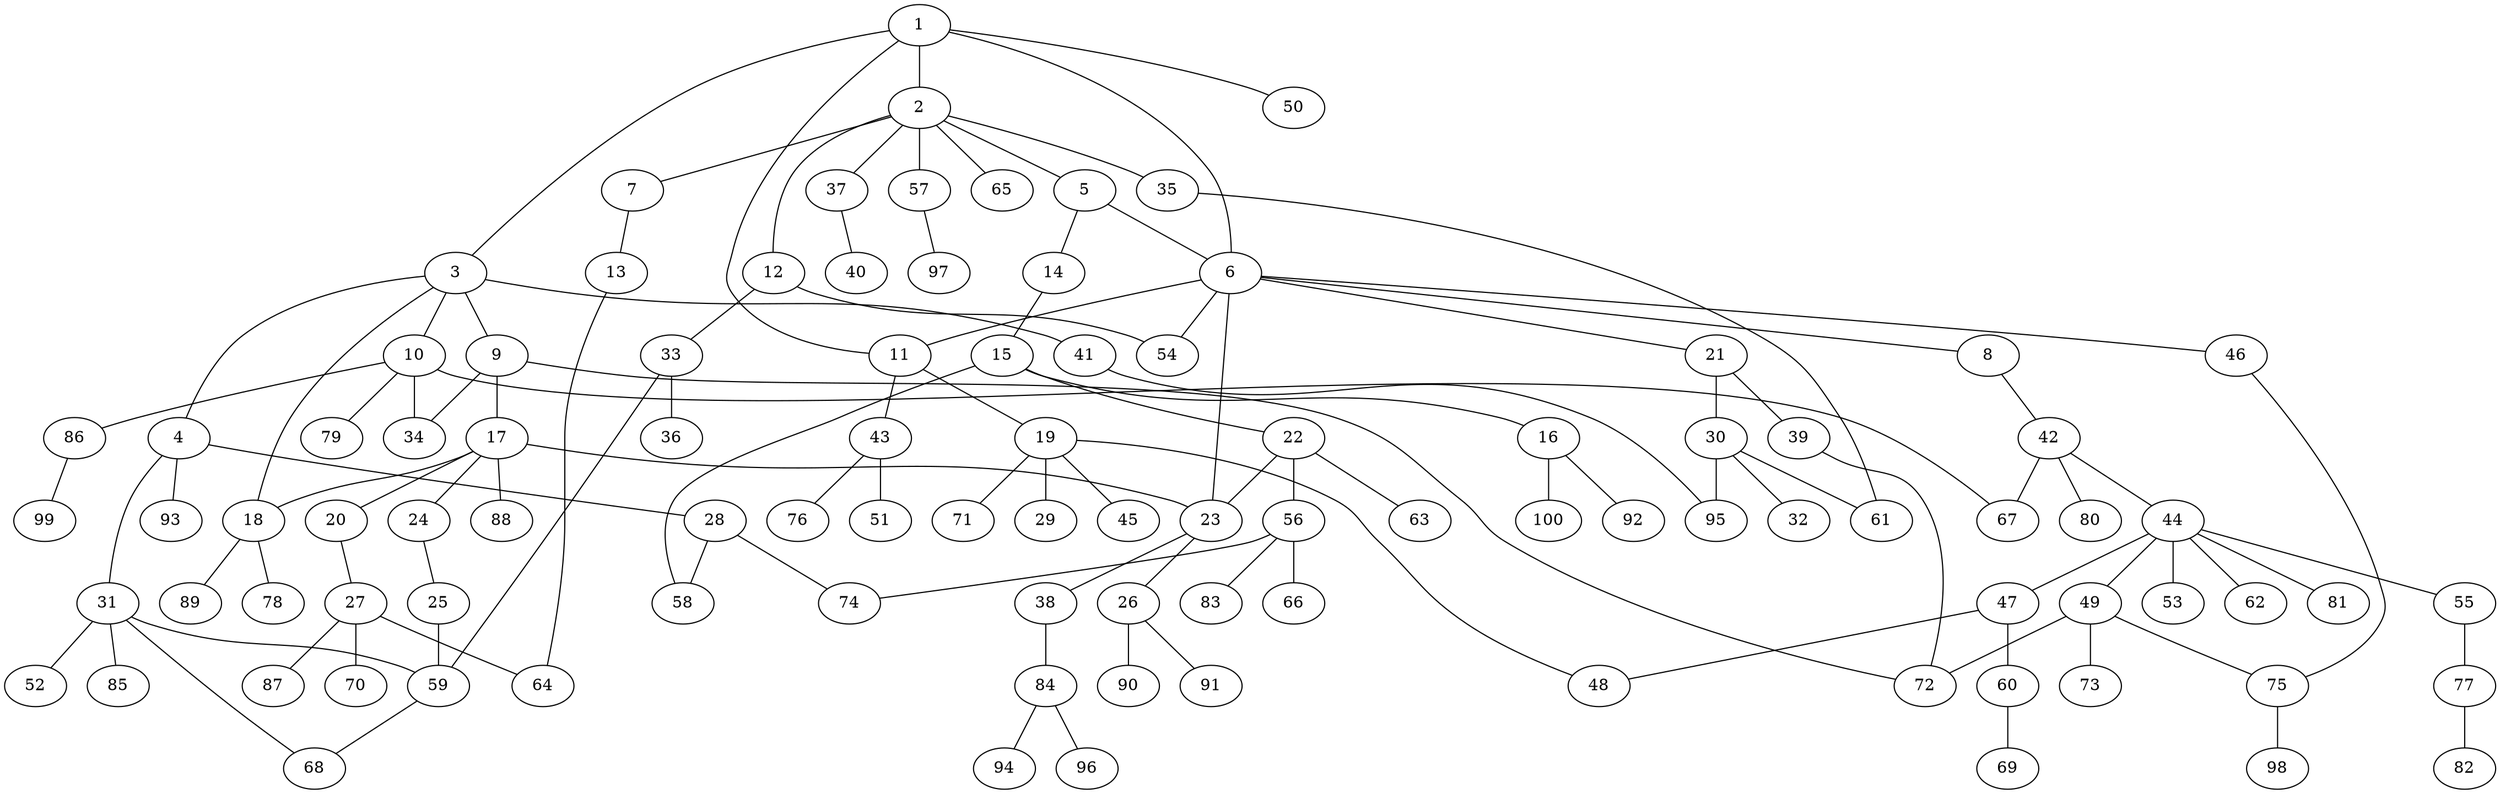 graph graphname {1--2
1--3
1--6
1--11
1--50
2--5
2--7
2--12
2--35
2--37
2--57
2--65
3--4
3--9
3--10
3--18
3--41
4--28
4--31
4--93
5--6
5--14
6--8
6--11
6--21
6--23
6--46
6--54
7--13
8--42
9--17
9--34
9--72
10--34
10--67
10--79
10--86
11--19
11--43
12--33
12--54
13--64
14--15
15--16
15--22
15--58
16--92
16--100
17--18
17--20
17--23
17--24
17--88
18--78
18--89
19--29
19--45
19--48
19--71
20--27
21--30
21--39
22--23
22--56
22--63
23--26
23--38
24--25
25--59
26--90
26--91
27--64
27--70
27--87
28--58
28--74
30--32
30--61
30--95
31--52
31--59
31--68
31--85
33--36
33--59
35--61
37--40
38--84
39--72
41--95
42--44
42--67
42--80
43--51
43--76
44--47
44--49
44--53
44--55
44--62
44--81
46--75
47--48
47--60
49--72
49--73
49--75
55--77
56--66
56--74
56--83
57--97
59--68
60--69
75--98
77--82
84--94
84--96
86--99
}